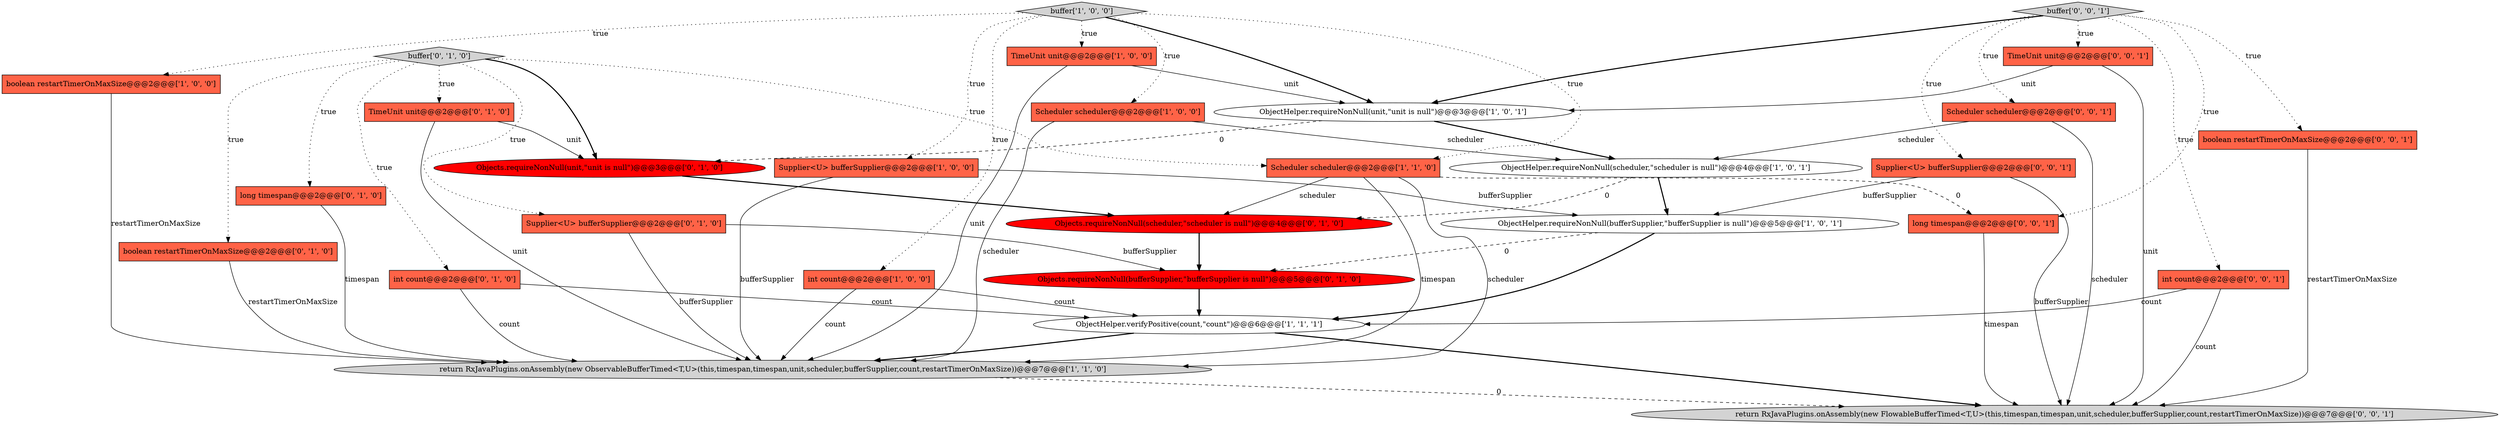digraph {
10 [style = filled, label = "Scheduler scheduler@@@2@@@['1', '1', '0']", fillcolor = tomato, shape = box image = "AAA0AAABBB1BBB"];
21 [style = filled, label = "TimeUnit unit@@@2@@@['0', '0', '1']", fillcolor = tomato, shape = box image = "AAA0AAABBB3BBB"];
28 [style = filled, label = "long timespan@@@2@@@['0', '0', '1']", fillcolor = tomato, shape = box image = "AAA0AAABBB3BBB"];
17 [style = filled, label = "int count@@@2@@@['0', '1', '0']", fillcolor = tomato, shape = box image = "AAA0AAABBB2BBB"];
15 [style = filled, label = "long timespan@@@2@@@['0', '1', '0']", fillcolor = tomato, shape = box image = "AAA0AAABBB2BBB"];
8 [style = filled, label = "ObjectHelper.requireNonNull(unit,\"unit is null\")@@@3@@@['1', '0', '1']", fillcolor = white, shape = ellipse image = "AAA0AAABBB1BBB"];
0 [style = filled, label = "boolean restartTimerOnMaxSize@@@2@@@['1', '0', '0']", fillcolor = tomato, shape = box image = "AAA0AAABBB1BBB"];
1 [style = filled, label = "ObjectHelper.requireNonNull(scheduler,\"scheduler is null\")@@@4@@@['1', '0', '1']", fillcolor = white, shape = ellipse image = "AAA0AAABBB1BBB"];
7 [style = filled, label = "return RxJavaPlugins.onAssembly(new ObservableBufferTimed<T,U>(this,timespan,timespan,unit,scheduler,bufferSupplier,count,restartTimerOnMaxSize))@@@7@@@['1', '1', '0']", fillcolor = lightgray, shape = ellipse image = "AAA0AAABBB1BBB"];
9 [style = filled, label = "ObjectHelper.verifyPositive(count,\"count\")@@@6@@@['1', '1', '1']", fillcolor = white, shape = ellipse image = "AAA0AAABBB1BBB"];
27 [style = filled, label = "Scheduler scheduler@@@2@@@['0', '0', '1']", fillcolor = tomato, shape = box image = "AAA0AAABBB3BBB"];
2 [style = filled, label = "Scheduler scheduler@@@2@@@['1', '0', '0']", fillcolor = tomato, shape = box image = "AAA0AAABBB1BBB"];
5 [style = filled, label = "ObjectHelper.requireNonNull(bufferSupplier,\"bufferSupplier is null\")@@@5@@@['1', '0', '1']", fillcolor = white, shape = ellipse image = "AAA0AAABBB1BBB"];
16 [style = filled, label = "Supplier<U> bufferSupplier@@@2@@@['0', '1', '0']", fillcolor = tomato, shape = box image = "AAA0AAABBB2BBB"];
22 [style = filled, label = "boolean restartTimerOnMaxSize@@@2@@@['0', '0', '1']", fillcolor = tomato, shape = box image = "AAA0AAABBB3BBB"];
14 [style = filled, label = "buffer['0', '1', '0']", fillcolor = lightgray, shape = diamond image = "AAA0AAABBB2BBB"];
18 [style = filled, label = "TimeUnit unit@@@2@@@['0', '1', '0']", fillcolor = tomato, shape = box image = "AAA0AAABBB2BBB"];
6 [style = filled, label = "int count@@@2@@@['1', '0', '0']", fillcolor = tomato, shape = box image = "AAA0AAABBB1BBB"];
25 [style = filled, label = "Supplier<U> bufferSupplier@@@2@@@['0', '0', '1']", fillcolor = tomato, shape = box image = "AAA0AAABBB3BBB"];
3 [style = filled, label = "TimeUnit unit@@@2@@@['1', '0', '0']", fillcolor = tomato, shape = box image = "AAA0AAABBB1BBB"];
4 [style = filled, label = "Supplier<U> bufferSupplier@@@2@@@['1', '0', '0']", fillcolor = tomato, shape = box image = "AAA0AAABBB1BBB"];
26 [style = filled, label = "int count@@@2@@@['0', '0', '1']", fillcolor = tomato, shape = box image = "AAA0AAABBB3BBB"];
11 [style = filled, label = "buffer['1', '0', '0']", fillcolor = lightgray, shape = diamond image = "AAA0AAABBB1BBB"];
13 [style = filled, label = "Objects.requireNonNull(unit,\"unit is null\")@@@3@@@['0', '1', '0']", fillcolor = red, shape = ellipse image = "AAA1AAABBB2BBB"];
23 [style = filled, label = "return RxJavaPlugins.onAssembly(new FlowableBufferTimed<T,U>(this,timespan,timespan,unit,scheduler,bufferSupplier,count,restartTimerOnMaxSize))@@@7@@@['0', '0', '1']", fillcolor = lightgray, shape = ellipse image = "AAA0AAABBB3BBB"];
12 [style = filled, label = "Objects.requireNonNull(bufferSupplier,\"bufferSupplier is null\")@@@5@@@['0', '1', '0']", fillcolor = red, shape = ellipse image = "AAA1AAABBB2BBB"];
19 [style = filled, label = "boolean restartTimerOnMaxSize@@@2@@@['0', '1', '0']", fillcolor = tomato, shape = box image = "AAA0AAABBB2BBB"];
24 [style = filled, label = "buffer['0', '0', '1']", fillcolor = lightgray, shape = diamond image = "AAA0AAABBB3BBB"];
20 [style = filled, label = "Objects.requireNonNull(scheduler,\"scheduler is null\")@@@4@@@['0', '1', '0']", fillcolor = red, shape = ellipse image = "AAA1AAABBB2BBB"];
1->5 [style = bold, label=""];
28->23 [style = solid, label="timespan"];
21->23 [style = solid, label="unit"];
15->7 [style = solid, label="timespan"];
5->12 [style = dashed, label="0"];
14->19 [style = dotted, label="true"];
7->23 [style = dashed, label="0"];
2->7 [style = solid, label="scheduler"];
10->7 [style = solid, label="scheduler"];
2->1 [style = solid, label="scheduler"];
5->9 [style = bold, label=""];
10->7 [style = solid, label="timespan"];
4->7 [style = solid, label="bufferSupplier"];
24->25 [style = dotted, label="true"];
25->23 [style = solid, label="bufferSupplier"];
11->10 [style = dotted, label="true"];
18->13 [style = solid, label="unit"];
10->20 [style = solid, label="scheduler"];
16->12 [style = solid, label="bufferSupplier"];
10->28 [style = dashed, label="0"];
17->7 [style = solid, label="count"];
25->5 [style = solid, label="bufferSupplier"];
16->7 [style = solid, label="bufferSupplier"];
11->4 [style = dotted, label="true"];
22->23 [style = solid, label="restartTimerOnMaxSize"];
24->27 [style = dotted, label="true"];
9->7 [style = bold, label=""];
12->9 [style = bold, label=""];
24->28 [style = dotted, label="true"];
3->8 [style = solid, label="unit"];
18->7 [style = solid, label="unit"];
14->10 [style = dotted, label="true"];
26->9 [style = solid, label="count"];
8->13 [style = dashed, label="0"];
1->20 [style = dashed, label="0"];
9->23 [style = bold, label=""];
8->1 [style = bold, label=""];
14->17 [style = dotted, label="true"];
14->16 [style = dotted, label="true"];
14->15 [style = dotted, label="true"];
11->2 [style = dotted, label="true"];
24->26 [style = dotted, label="true"];
21->8 [style = solid, label="unit"];
11->6 [style = dotted, label="true"];
24->22 [style = dotted, label="true"];
11->0 [style = dotted, label="true"];
6->7 [style = solid, label="count"];
20->12 [style = bold, label=""];
17->9 [style = solid, label="count"];
27->23 [style = solid, label="scheduler"];
11->8 [style = bold, label=""];
3->7 [style = solid, label="unit"];
19->7 [style = solid, label="restartTimerOnMaxSize"];
13->20 [style = bold, label=""];
14->13 [style = bold, label=""];
24->8 [style = bold, label=""];
11->3 [style = dotted, label="true"];
24->21 [style = dotted, label="true"];
26->23 [style = solid, label="count"];
14->18 [style = dotted, label="true"];
6->9 [style = solid, label="count"];
4->5 [style = solid, label="bufferSupplier"];
27->1 [style = solid, label="scheduler"];
0->7 [style = solid, label="restartTimerOnMaxSize"];
}
